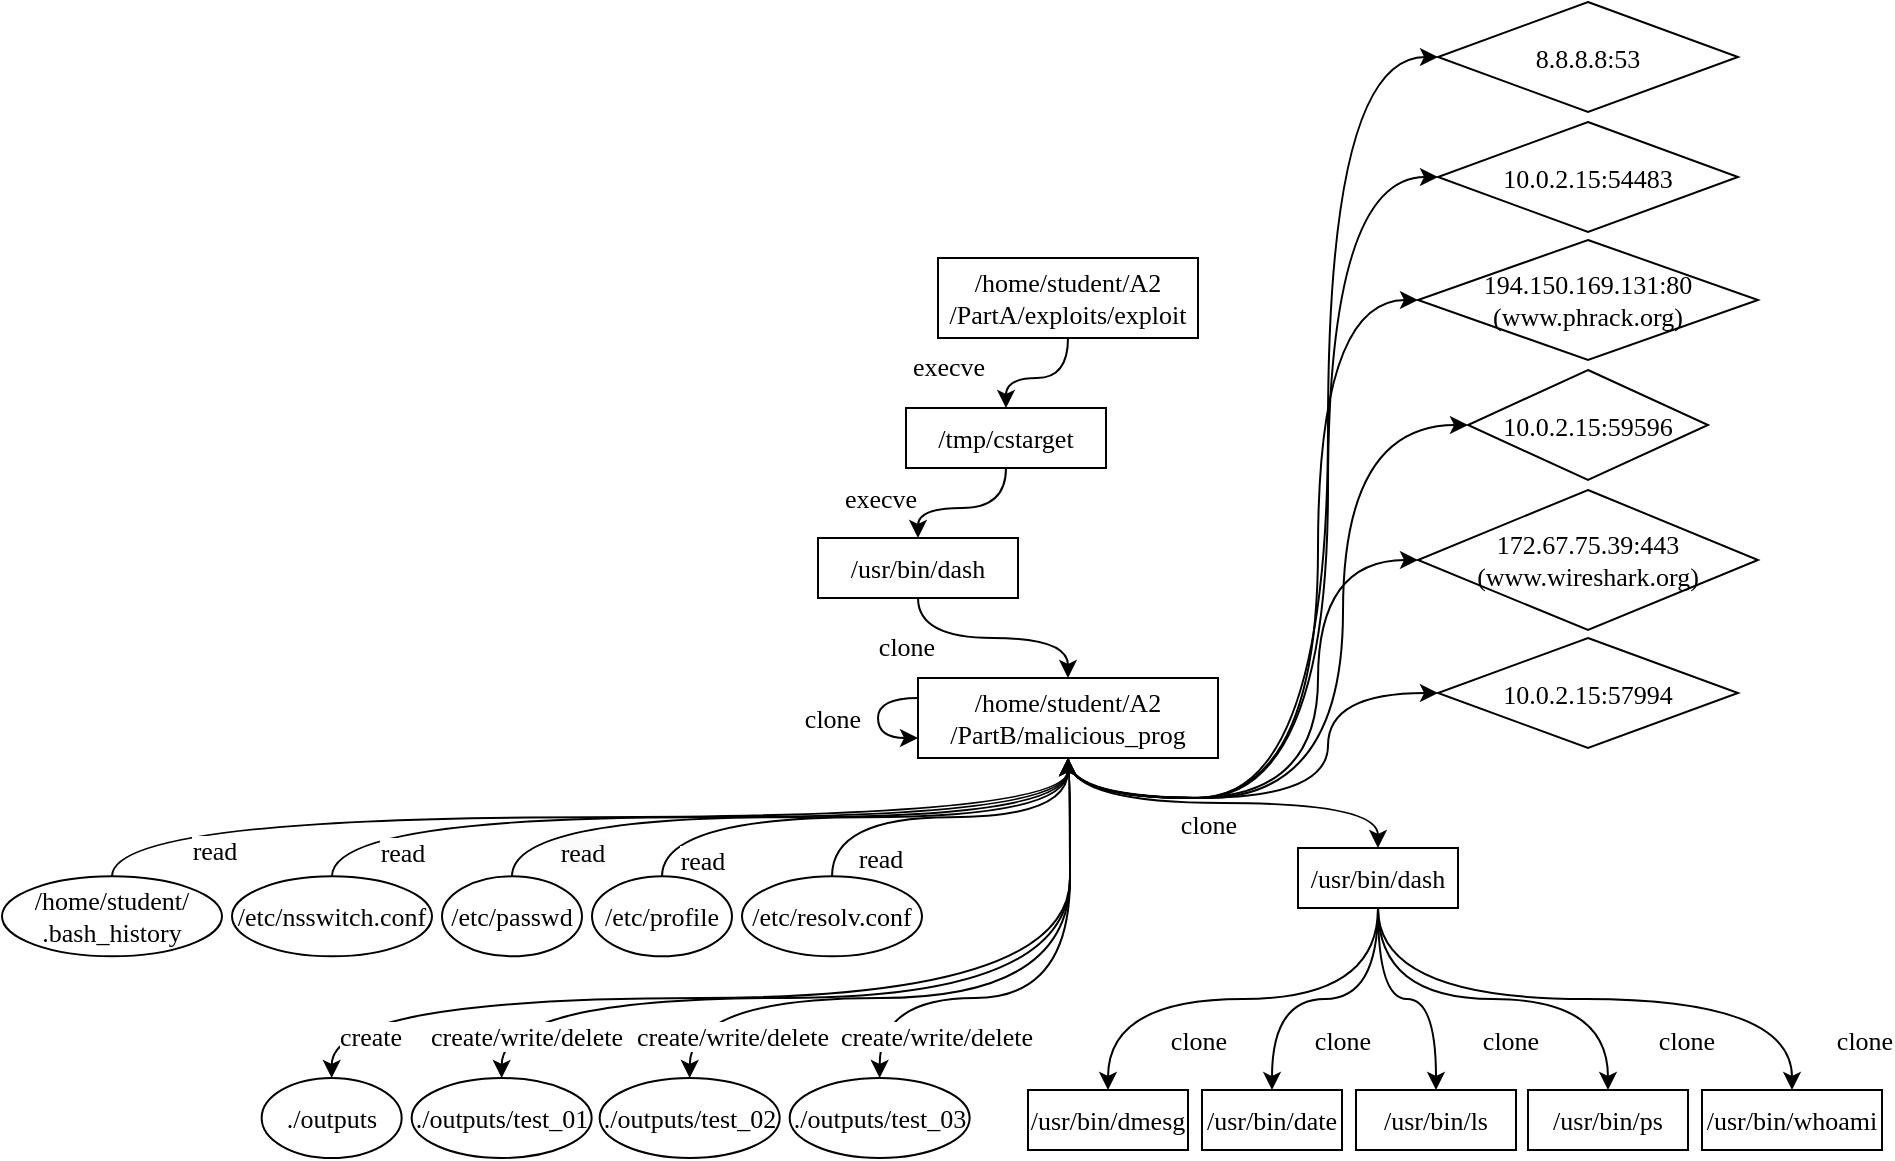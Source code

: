 <mxfile version="24.7.16">
  <diagram name="第 1 页" id="R42Pq4_11sQYMbeTWtZr">
    <mxGraphModel dx="1782" dy="485" grid="1" gridSize="10" guides="1" tooltips="1" connect="1" arrows="1" fold="1" page="1" pageScale="1" pageWidth="827" pageHeight="1169" math="0" shadow="0">
      <root>
        <mxCell id="0" />
        <mxCell id="1" parent="0" />
        <mxCell id="soX6ATtbK1rWT_qVsWqm-25" style="edgeStyle=orthogonalEdgeStyle;rounded=0;orthogonalLoop=1;jettySize=auto;html=1;exitX=0.5;exitY=1;exitDx=0;exitDy=0;entryX=0.5;entryY=0;entryDx=0;entryDy=0;curved=1;fontFamily=Times New Roman;fontSize=13;" edge="1" parent="1" source="soX6ATtbK1rWT_qVsWqm-1" target="soX6ATtbK1rWT_qVsWqm-22">
          <mxGeometry relative="1" as="geometry">
            <Array as="points">
              <mxPoint x="446" y="880" />
              <mxPoint x="351" y="880" />
            </Array>
          </mxGeometry>
        </mxCell>
        <mxCell id="soX6ATtbK1rWT_qVsWqm-38" value="&lt;span style=&quot;font-size: 13px;&quot;&gt;create/write/delete&lt;/span&gt;" style="edgeLabel;html=1;align=center;verticalAlign=middle;resizable=0;points=[];fontFamily=Times New Roman;fontSize=13;" vertex="1" connectable="0" parent="soX6ATtbK1rWT_qVsWqm-25">
          <mxGeometry x="0.617" y="3" relative="1" as="geometry">
            <mxPoint x="19" y="16" as="offset" />
          </mxGeometry>
        </mxCell>
        <mxCell id="soX6ATtbK1rWT_qVsWqm-30" style="edgeStyle=orthogonalEdgeStyle;rounded=0;orthogonalLoop=1;jettySize=auto;html=1;exitX=0.5;exitY=1;exitDx=0;exitDy=0;entryX=0.5;entryY=0;entryDx=0;entryDy=0;curved=1;fontFamily=Times New Roman;fontSize=13;" edge="1" parent="1" source="soX6ATtbK1rWT_qVsWqm-1" target="soX6ATtbK1rWT_qVsWqm-29">
          <mxGeometry relative="1" as="geometry" />
        </mxCell>
        <mxCell id="soX6ATtbK1rWT_qVsWqm-31" value="&lt;span style=&quot;font-size: 13px;&quot;&gt;clone&lt;/span&gt;" style="edgeLabel;html=1;align=center;verticalAlign=middle;resizable=0;points=[];fontFamily=Times New Roman;fontSize=13;" vertex="1" connectable="0" parent="soX6ATtbK1rWT_qVsWqm-30">
          <mxGeometry x="0.252" relative="1" as="geometry">
            <mxPoint x="-33" y="10" as="offset" />
          </mxGeometry>
        </mxCell>
        <mxCell id="soX6ATtbK1rWT_qVsWqm-48" style="edgeStyle=orthogonalEdgeStyle;rounded=0;orthogonalLoop=1;jettySize=auto;html=1;exitX=0.5;exitY=1;exitDx=0;exitDy=0;curved=1;fontFamily=Times New Roman;fontSize=13;startArrow=classic;startFill=1;endArrow=none;endFill=0;" edge="1" parent="1" source="soX6ATtbK1rWT_qVsWqm-1" target="soX6ATtbK1rWT_qVsWqm-47">
          <mxGeometry relative="1" as="geometry" />
        </mxCell>
        <mxCell id="soX6ATtbK1rWT_qVsWqm-50" value="read" style="edgeLabel;html=1;align=center;verticalAlign=middle;resizable=0;points=[];fontFamily=Times New Roman;fontSize=13;" vertex="1" connectable="0" parent="soX6ATtbK1rWT_qVsWqm-48">
          <mxGeometry x="0.546" y="9" relative="1" as="geometry">
            <mxPoint x="13" y="11" as="offset" />
          </mxGeometry>
        </mxCell>
        <mxCell id="soX6ATtbK1rWT_qVsWqm-52" style="edgeStyle=orthogonalEdgeStyle;rounded=0;orthogonalLoop=1;jettySize=auto;html=1;exitX=0.5;exitY=1;exitDx=0;exitDy=0;entryX=0.5;entryY=0;entryDx=0;entryDy=0;curved=1;fontFamily=Times New Roman;fontSize=13;startArrow=classic;startFill=1;endArrow=none;endFill=0;" edge="1" parent="1" source="soX6ATtbK1rWT_qVsWqm-1" target="soX6ATtbK1rWT_qVsWqm-51">
          <mxGeometry relative="1" as="geometry" />
        </mxCell>
        <mxCell id="soX6ATtbK1rWT_qVsWqm-57" value="read" style="edgeLabel;html=1;align=center;verticalAlign=middle;resizable=0;points=[];fontFamily=Times New Roman;fontSize=13;" vertex="1" connectable="0" parent="soX6ATtbK1rWT_qVsWqm-52">
          <mxGeometry x="0.894" y="22" relative="1" as="geometry">
            <mxPoint x="-2" y="5" as="offset" />
          </mxGeometry>
        </mxCell>
        <mxCell id="soX6ATtbK1rWT_qVsWqm-55" style="edgeStyle=orthogonalEdgeStyle;rounded=0;orthogonalLoop=1;jettySize=auto;html=1;exitX=0.5;exitY=1;exitDx=0;exitDy=0;curved=1;fontFamily=Times New Roman;fontSize=13;startArrow=classic;startFill=1;endArrow=none;endFill=0;" edge="1" parent="1" source="soX6ATtbK1rWT_qVsWqm-1" target="soX6ATtbK1rWT_qVsWqm-54">
          <mxGeometry relative="1" as="geometry" />
        </mxCell>
        <mxCell id="soX6ATtbK1rWT_qVsWqm-58" value="read" style="edgeLabel;html=1;align=center;verticalAlign=middle;resizable=0;points=[];fontFamily=Times New Roman;fontSize=13;" vertex="1" connectable="0" parent="soX6ATtbK1rWT_qVsWqm-55">
          <mxGeometry x="0.725" y="24" relative="1" as="geometry">
            <mxPoint x="7" y="-8" as="offset" />
          </mxGeometry>
        </mxCell>
        <mxCell id="soX6ATtbK1rWT_qVsWqm-66" style="edgeStyle=orthogonalEdgeStyle;rounded=0;orthogonalLoop=1;jettySize=auto;html=1;exitX=0.5;exitY=1;exitDx=0;exitDy=0;entryX=0.5;entryY=0;entryDx=0;entryDy=0;curved=1;fontFamily=Times New Roman;fontSize=13;startArrow=classic;startFill=1;endArrow=none;endFill=0;" edge="1" parent="1" source="soX6ATtbK1rWT_qVsWqm-1" target="soX6ATtbK1rWT_qVsWqm-65">
          <mxGeometry relative="1" as="geometry" />
        </mxCell>
        <mxCell id="soX6ATtbK1rWT_qVsWqm-75" value="&lt;span style=&quot;font-size: 13px; background-color: rgb(251, 251, 251);&quot;&gt;read&lt;/span&gt;" style="edgeLabel;html=1;align=center;verticalAlign=middle;resizable=0;points=[];fontSize=13;fontFamily=Times New Roman;" vertex="1" connectable="0" parent="soX6ATtbK1rWT_qVsWqm-66">
          <mxGeometry x="0.949" y="11" relative="1" as="geometry">
            <mxPoint x="24" y="-4" as="offset" />
          </mxGeometry>
        </mxCell>
        <mxCell id="soX6ATtbK1rWT_qVsWqm-76" style="edgeStyle=orthogonalEdgeStyle;rounded=0;orthogonalLoop=1;jettySize=auto;html=1;exitX=0.5;exitY=1;exitDx=0;exitDy=0;entryX=0.5;entryY=0;entryDx=0;entryDy=0;curved=1;fontSize=13;fontFamily=Times New Roman;startArrow=classic;startFill=1;endArrow=none;endFill=0;" edge="1" parent="1" source="soX6ATtbK1rWT_qVsWqm-1" target="soX6ATtbK1rWT_qVsWqm-74">
          <mxGeometry relative="1" as="geometry" />
        </mxCell>
        <mxCell id="soX6ATtbK1rWT_qVsWqm-77" value="&lt;font style=&quot;font-size: 13px;&quot;&gt;read&lt;/font&gt;" style="edgeLabel;html=1;align=center;verticalAlign=middle;resizable=0;points=[];fontSize=13;fontFamily=Times New Roman;" vertex="1" connectable="0" parent="soX6ATtbK1rWT_qVsWqm-76">
          <mxGeometry x="0.934" y="1" relative="1" as="geometry">
            <mxPoint x="34" y="2" as="offset" />
          </mxGeometry>
        </mxCell>
        <mxCell id="soX6ATtbK1rWT_qVsWqm-80" style="edgeStyle=orthogonalEdgeStyle;rounded=0;orthogonalLoop=1;jettySize=auto;html=1;exitX=0.5;exitY=1;exitDx=0;exitDy=0;curved=1;fontFamily=Times New Roman;fontSize=13;" edge="1" parent="1" source="soX6ATtbK1rWT_qVsWqm-1" target="soX6ATtbK1rWT_qVsWqm-21">
          <mxGeometry relative="1" as="geometry">
            <Array as="points">
              <mxPoint x="446" y="880" />
              <mxPoint x="256" y="880" />
            </Array>
          </mxGeometry>
        </mxCell>
        <mxCell id="soX6ATtbK1rWT_qVsWqm-108" value="&lt;span style=&quot;font-family: &amp;quot;Times New Roman&amp;quot;; font-size: 13px;&quot;&gt;create/write/delete&lt;/span&gt;" style="edgeLabel;html=1;align=center;verticalAlign=middle;resizable=0;points=[];" vertex="1" connectable="0" parent="soX6ATtbK1rWT_qVsWqm-80">
          <mxGeometry x="0.871" y="6" relative="1" as="geometry">
            <mxPoint x="15" y="1" as="offset" />
          </mxGeometry>
        </mxCell>
        <mxCell id="soX6ATtbK1rWT_qVsWqm-81" style="edgeStyle=orthogonalEdgeStyle;rounded=0;orthogonalLoop=1;jettySize=auto;html=1;exitX=0.5;exitY=1;exitDx=0;exitDy=0;entryX=0.5;entryY=0;entryDx=0;entryDy=0;curved=1;fontFamily=Times New Roman;fontSize=13;" edge="1" parent="1" source="soX6ATtbK1rWT_qVsWqm-1" target="soX6ATtbK1rWT_qVsWqm-2">
          <mxGeometry relative="1" as="geometry">
            <Array as="points">
              <mxPoint x="446" y="880" />
              <mxPoint x="162" y="880" />
            </Array>
          </mxGeometry>
        </mxCell>
        <mxCell id="soX6ATtbK1rWT_qVsWqm-107" value="&lt;span style=&quot;font-family: &amp;quot;Times New Roman&amp;quot;; font-size: 13px;&quot;&gt;create/write/delete&lt;/span&gt;" style="edgeLabel;html=1;align=center;verticalAlign=middle;resizable=0;points=[];" vertex="1" connectable="0" parent="soX6ATtbK1rWT_qVsWqm-81">
          <mxGeometry x="0.902" y="14" relative="1" as="geometry">
            <mxPoint x="-2" as="offset" />
          </mxGeometry>
        </mxCell>
        <mxCell id="soX6ATtbK1rWT_qVsWqm-82" style="edgeStyle=orthogonalEdgeStyle;rounded=0;orthogonalLoop=1;jettySize=auto;html=1;exitX=0.5;exitY=1;exitDx=0;exitDy=0;entryX=0.5;entryY=0;entryDx=0;entryDy=0;curved=1;fontFamily=Times New Roman;fontSize=13;" edge="1" parent="1" source="soX6ATtbK1rWT_qVsWqm-1" target="soX6ATtbK1rWT_qVsWqm-26">
          <mxGeometry relative="1" as="geometry">
            <Array as="points">
              <mxPoint x="446" y="880" />
              <mxPoint x="77" y="880" />
            </Array>
          </mxGeometry>
        </mxCell>
        <mxCell id="soX6ATtbK1rWT_qVsWqm-89" value="&lt;font style=&quot;font-size: 13px;&quot;&gt;create&lt;/font&gt;" style="edgeLabel;html=1;align=center;verticalAlign=middle;resizable=0;points=[];fontFamily=Times New Roman;fontSize=13;" vertex="1" connectable="0" parent="soX6ATtbK1rWT_qVsWqm-82">
          <mxGeometry x="0.92" y="19" relative="1" as="geometry">
            <mxPoint as="offset" />
          </mxGeometry>
        </mxCell>
        <mxCell id="soX6ATtbK1rWT_qVsWqm-90" style="edgeStyle=orthogonalEdgeStyle;rounded=0;orthogonalLoop=1;jettySize=auto;html=1;exitX=0.5;exitY=1;exitDx=0;exitDy=0;entryX=0;entryY=0.5;entryDx=0;entryDy=0;curved=1;" edge="1" parent="1" source="soX6ATtbK1rWT_qVsWqm-1" target="soX6ATtbK1rWT_qVsWqm-87">
          <mxGeometry relative="1" as="geometry" />
        </mxCell>
        <mxCell id="soX6ATtbK1rWT_qVsWqm-91" style="edgeStyle=orthogonalEdgeStyle;rounded=0;orthogonalLoop=1;jettySize=auto;html=1;exitX=0.5;exitY=1;exitDx=0;exitDy=0;entryX=0;entryY=0.5;entryDx=0;entryDy=0;curved=1;" edge="1" parent="1" source="soX6ATtbK1rWT_qVsWqm-1" target="soX6ATtbK1rWT_qVsWqm-88">
          <mxGeometry relative="1" as="geometry" />
        </mxCell>
        <mxCell id="soX6ATtbK1rWT_qVsWqm-95" style="edgeStyle=orthogonalEdgeStyle;rounded=0;orthogonalLoop=1;jettySize=auto;html=1;exitX=0.5;exitY=1;exitDx=0;exitDy=0;entryX=0;entryY=0.5;entryDx=0;entryDy=0;curved=1;" edge="1" parent="1" source="soX6ATtbK1rWT_qVsWqm-1" target="soX6ATtbK1rWT_qVsWqm-94">
          <mxGeometry relative="1" as="geometry" />
        </mxCell>
        <mxCell id="soX6ATtbK1rWT_qVsWqm-101" style="edgeStyle=orthogonalEdgeStyle;rounded=0;orthogonalLoop=1;jettySize=auto;html=1;exitX=0.5;exitY=1;exitDx=0;exitDy=0;entryX=0;entryY=0.5;entryDx=0;entryDy=0;curved=1;" edge="1" parent="1" source="soX6ATtbK1rWT_qVsWqm-1" target="soX6ATtbK1rWT_qVsWqm-100">
          <mxGeometry relative="1" as="geometry" />
        </mxCell>
        <mxCell id="soX6ATtbK1rWT_qVsWqm-105" style="edgeStyle=orthogonalEdgeStyle;rounded=0;orthogonalLoop=1;jettySize=auto;html=1;exitX=0.5;exitY=1;exitDx=0;exitDy=0;entryX=0;entryY=0.5;entryDx=0;entryDy=0;curved=1;" edge="1" parent="1" source="soX6ATtbK1rWT_qVsWqm-1" target="soX6ATtbK1rWT_qVsWqm-103">
          <mxGeometry relative="1" as="geometry" />
        </mxCell>
        <mxCell id="soX6ATtbK1rWT_qVsWqm-106" style="edgeStyle=orthogonalEdgeStyle;rounded=0;orthogonalLoop=1;jettySize=auto;html=1;exitX=0.5;exitY=1;exitDx=0;exitDy=0;entryX=0;entryY=0.5;entryDx=0;entryDy=0;curved=1;" edge="1" parent="1" source="soX6ATtbK1rWT_qVsWqm-1" target="soX6ATtbK1rWT_qVsWqm-104">
          <mxGeometry relative="1" as="geometry" />
        </mxCell>
        <mxCell id="soX6ATtbK1rWT_qVsWqm-1" value="&lt;font style=&quot;font-size: 13px;&quot;&gt;/home/student/A2&lt;br style=&quot;font-size: 13px;&quot;&gt;&lt;span style=&quot;background-color: initial; font-size: 13px;&quot;&gt;/PartB/&lt;/span&gt;malicious_prog&lt;/font&gt;" style="rounded=0;whiteSpace=wrap;html=1;fontFamily=Times New Roman;fontSize=13;" vertex="1" parent="1">
          <mxGeometry x="370" y="720" width="150" height="40" as="geometry" />
        </mxCell>
        <mxCell id="soX6ATtbK1rWT_qVsWqm-2" value="&lt;font style=&quot;font-size: 13px;&quot;&gt;./outputs&lt;/font&gt;&lt;span style=&quot;background-color: initial; font-size: 13px;&quot;&gt;/test_01&lt;/span&gt;" style="ellipse;whiteSpace=wrap;html=1;fontFamily=Times New Roman;fontSize=13;" vertex="1" parent="1">
          <mxGeometry x="116.83" y="920" width="90" height="40" as="geometry" />
        </mxCell>
        <mxCell id="soX6ATtbK1rWT_qVsWqm-7" style="rounded=0;orthogonalLoop=1;jettySize=auto;html=1;exitX=0.5;exitY=1;exitDx=0;exitDy=0;entryX=0.5;entryY=0;entryDx=0;entryDy=0;edgeStyle=orthogonalEdgeStyle;curved=1;fontFamily=Times New Roman;fontSize=13;" edge="1" parent="1" source="soX6ATtbK1rWT_qVsWqm-4" target="soX6ATtbK1rWT_qVsWqm-5">
          <mxGeometry relative="1" as="geometry" />
        </mxCell>
        <mxCell id="soX6ATtbK1rWT_qVsWqm-8" value="&lt;font style=&quot;font-size: 13px;&quot;&gt;execve&lt;/font&gt;" style="edgeLabel;html=1;align=center;verticalAlign=middle;resizable=0;points=[];fontFamily=Times New Roman;fontSize=13;" vertex="1" connectable="0" parent="soX6ATtbK1rWT_qVsWqm-7">
          <mxGeometry x="-0.169" relative="1" as="geometry">
            <mxPoint x="-53" y="-6" as="offset" />
          </mxGeometry>
        </mxCell>
        <mxCell id="soX6ATtbK1rWT_qVsWqm-4" value="&lt;font style=&quot;font-size: 13px;&quot;&gt;/home/student/A2&lt;/font&gt;&lt;div style=&quot;font-size: 13px;&quot;&gt;&lt;font style=&quot;font-size: 13px;&quot;&gt;/PartA/exploits/exploit&lt;/font&gt;&lt;/div&gt;" style="rounded=0;whiteSpace=wrap;html=1;fontFamily=Times New Roman;fontSize=13;" vertex="1" parent="1">
          <mxGeometry x="380" y="510" width="130" height="40" as="geometry" />
        </mxCell>
        <mxCell id="soX6ATtbK1rWT_qVsWqm-5" value="&lt;font style=&quot;font-size: 13px;&quot;&gt;/tmp/cstarget&lt;/font&gt;" style="rounded=0;whiteSpace=wrap;html=1;fontFamily=Times New Roman;fontSize=13;" vertex="1" parent="1">
          <mxGeometry x="364" y="585" width="100" height="30" as="geometry" />
        </mxCell>
        <mxCell id="soX6ATtbK1rWT_qVsWqm-18" style="edgeStyle=orthogonalEdgeStyle;rounded=0;orthogonalLoop=1;jettySize=auto;html=1;exitX=0.5;exitY=1;exitDx=0;exitDy=0;entryX=0.5;entryY=0;entryDx=0;entryDy=0;curved=1;fontFamily=Times New Roman;fontSize=13;" edge="1" parent="1" source="soX6ATtbK1rWT_qVsWqm-5" target="soX6ATtbK1rWT_qVsWqm-15">
          <mxGeometry relative="1" as="geometry" />
        </mxCell>
        <mxCell id="soX6ATtbK1rWT_qVsWqm-84" value="&lt;font style=&quot;font-size: 13px;&quot;&gt;execve&lt;/font&gt;" style="edgeLabel;html=1;align=center;verticalAlign=middle;resizable=0;points=[];fontFamily=Times New Roman;fontSize=13;" vertex="1" connectable="0" parent="soX6ATtbK1rWT_qVsWqm-18">
          <mxGeometry x="-0.063" y="-2" relative="1" as="geometry">
            <mxPoint x="-46" y="-3" as="offset" />
          </mxGeometry>
        </mxCell>
        <mxCell id="soX6ATtbK1rWT_qVsWqm-16" style="edgeStyle=orthogonalEdgeStyle;rounded=0;orthogonalLoop=1;jettySize=auto;html=1;exitX=0.5;exitY=1;exitDx=0;exitDy=0;entryX=0.5;entryY=0;entryDx=0;entryDy=0;curved=1;fontFamily=Times New Roman;fontSize=13;" edge="1" parent="1" source="soX6ATtbK1rWT_qVsWqm-15" target="soX6ATtbK1rWT_qVsWqm-1">
          <mxGeometry relative="1" as="geometry" />
        </mxCell>
        <mxCell id="soX6ATtbK1rWT_qVsWqm-17" value="&lt;font style=&quot;font-size: 13px;&quot;&gt;clone&lt;/font&gt;" style="edgeLabel;html=1;align=center;verticalAlign=middle;resizable=0;points=[];fontFamily=Times New Roman;fontSize=13;" vertex="1" connectable="0" parent="soX6ATtbK1rWT_qVsWqm-16">
          <mxGeometry x="-0.253" y="-1" relative="1" as="geometry">
            <mxPoint x="-29" y="3" as="offset" />
          </mxGeometry>
        </mxCell>
        <mxCell id="soX6ATtbK1rWT_qVsWqm-15" value="/usr/bin/dash" style="rounded=0;whiteSpace=wrap;html=1;fontFamily=Times New Roman;fontSize=13;" vertex="1" parent="1">
          <mxGeometry x="320" y="650" width="100" height="30" as="geometry" />
        </mxCell>
        <mxCell id="soX6ATtbK1rWT_qVsWqm-21" value="&lt;font style=&quot;font-size: 13px;&quot;&gt;./outputs/test_02&lt;/font&gt;" style="ellipse;whiteSpace=wrap;html=1;fontFamily=Times New Roman;fontSize=13;" vertex="1" parent="1">
          <mxGeometry x="210.83" y="920" width="90" height="40" as="geometry" />
        </mxCell>
        <mxCell id="soX6ATtbK1rWT_qVsWqm-22" value="&lt;font style=&quot;font-size: 13px;&quot;&gt;./outputs/test_03&lt;/font&gt;" style="ellipse;whiteSpace=wrap;html=1;fontFamily=Times New Roman;fontSize=13;" vertex="1" parent="1">
          <mxGeometry x="305.83" y="920" width="90" height="40" as="geometry" />
        </mxCell>
        <mxCell id="soX6ATtbK1rWT_qVsWqm-26" value="&lt;font style=&quot;font-size: 13px;&quot;&gt;./outputs&lt;/font&gt;" style="ellipse;whiteSpace=wrap;html=1;fontFamily=Times New Roman;fontSize=13;" vertex="1" parent="1">
          <mxGeometry x="41.83" y="920" width="70" height="40" as="geometry" />
        </mxCell>
        <mxCell id="soX6ATtbK1rWT_qVsWqm-40" style="edgeStyle=orthogonalEdgeStyle;rounded=0;orthogonalLoop=1;jettySize=auto;html=1;exitX=0.5;exitY=1;exitDx=0;exitDy=0;entryX=0.5;entryY=0;entryDx=0;entryDy=0;curved=1;fontFamily=Times New Roman;fontSize=13;" edge="1" parent="1" source="soX6ATtbK1rWT_qVsWqm-29" target="soX6ATtbK1rWT_qVsWqm-39">
          <mxGeometry relative="1" as="geometry" />
        </mxCell>
        <mxCell id="soX6ATtbK1rWT_qVsWqm-41" value="&lt;font style=&quot;font-size: 13px;&quot;&gt;clone&lt;/font&gt;" style="edgeLabel;html=1;align=center;verticalAlign=middle;resizable=0;points=[];fontFamily=Times New Roman;fontSize=13;" vertex="1" connectable="0" parent="soX6ATtbK1rWT_qVsWqm-40">
          <mxGeometry x="0.29" relative="1" as="geometry">
            <mxPoint x="10" y="20" as="offset" />
          </mxGeometry>
        </mxCell>
        <mxCell id="soX6ATtbK1rWT_qVsWqm-44" style="edgeStyle=orthogonalEdgeStyle;rounded=0;orthogonalLoop=1;jettySize=auto;html=1;exitX=0.5;exitY=1;exitDx=0;exitDy=0;entryX=0.5;entryY=0;entryDx=0;entryDy=0;curved=1;fontFamily=Times New Roman;fontSize=13;" edge="1" parent="1" source="soX6ATtbK1rWT_qVsWqm-29" target="soX6ATtbK1rWT_qVsWqm-43">
          <mxGeometry relative="1" as="geometry" />
        </mxCell>
        <mxCell id="soX6ATtbK1rWT_qVsWqm-59" value="clone" style="edgeLabel;html=1;align=center;verticalAlign=middle;resizable=0;points=[];fontFamily=Times New Roman;fontSize=13;" vertex="1" connectable="0" parent="soX6ATtbK1rWT_qVsWqm-44">
          <mxGeometry x="-0.147" y="-2" relative="1" as="geometry">
            <mxPoint x="-2" y="22" as="offset" />
          </mxGeometry>
        </mxCell>
        <mxCell id="soX6ATtbK1rWT_qVsWqm-60" style="edgeStyle=orthogonalEdgeStyle;rounded=0;orthogonalLoop=1;jettySize=auto;html=1;exitX=0.5;exitY=1;exitDx=0;exitDy=0;entryX=0.5;entryY=0;entryDx=0;entryDy=0;curved=1;fontFamily=Times New Roman;fontSize=13;" edge="1" parent="1" source="soX6ATtbK1rWT_qVsWqm-29" target="soX6ATtbK1rWT_qVsWqm-45">
          <mxGeometry relative="1" as="geometry" />
        </mxCell>
        <mxCell id="soX6ATtbK1rWT_qVsWqm-61" value="clone" style="edgeLabel;html=1;align=center;verticalAlign=middle;resizable=0;points=[];fontFamily=Times New Roman;fontSize=13;" vertex="1" connectable="0" parent="soX6ATtbK1rWT_qVsWqm-60">
          <mxGeometry x="0.225" y="1" relative="1" as="geometry">
            <mxPoint x="38" y="21" as="offset" />
          </mxGeometry>
        </mxCell>
        <mxCell id="soX6ATtbK1rWT_qVsWqm-63" style="edgeStyle=orthogonalEdgeStyle;rounded=0;orthogonalLoop=1;jettySize=auto;html=1;exitX=0.5;exitY=1;exitDx=0;exitDy=0;entryX=0.5;entryY=0;entryDx=0;entryDy=0;curved=1;fontFamily=Times New Roman;fontSize=13;" edge="1" parent="1" source="soX6ATtbK1rWT_qVsWqm-29" target="soX6ATtbK1rWT_qVsWqm-62">
          <mxGeometry relative="1" as="geometry" />
        </mxCell>
        <mxCell id="soX6ATtbK1rWT_qVsWqm-68" value="clone" style="edgeLabel;html=1;align=center;verticalAlign=middle;resizable=0;points=[];fontFamily=Times New Roman;fontSize=13;" vertex="1" connectable="0" parent="soX6ATtbK1rWT_qVsWqm-63">
          <mxGeometry x="0.21" y="3" relative="1" as="geometry">
            <mxPoint x="75" y="23" as="offset" />
          </mxGeometry>
        </mxCell>
        <mxCell id="soX6ATtbK1rWT_qVsWqm-69" style="edgeStyle=orthogonalEdgeStyle;rounded=0;orthogonalLoop=1;jettySize=auto;html=1;exitX=0.5;exitY=1;exitDx=0;exitDy=0;entryX=0.5;entryY=0;entryDx=0;entryDy=0;curved=1;fontFamily=Times New Roman;fontSize=13;" edge="1" parent="1" source="soX6ATtbK1rWT_qVsWqm-29" target="soX6ATtbK1rWT_qVsWqm-64">
          <mxGeometry relative="1" as="geometry" />
        </mxCell>
        <mxCell id="soX6ATtbK1rWT_qVsWqm-70" value="clone" style="edgeLabel;html=1;align=center;verticalAlign=middle;resizable=0;points=[];fontFamily=Times New Roman;fontSize=13;" vertex="1" connectable="0" parent="soX6ATtbK1rWT_qVsWqm-69">
          <mxGeometry x="0.391" y="1" relative="1" as="geometry">
            <mxPoint x="81" y="21" as="offset" />
          </mxGeometry>
        </mxCell>
        <mxCell id="soX6ATtbK1rWT_qVsWqm-29" value="&lt;font style=&quot;font-size: 13px;&quot;&gt;/usr/bin/dash&lt;/font&gt;" style="rounded=0;whiteSpace=wrap;html=1;fontFamily=Times New Roman;fontSize=13;" vertex="1" parent="1">
          <mxGeometry x="560" y="805" width="80" height="30" as="geometry" />
        </mxCell>
        <mxCell id="soX6ATtbK1rWT_qVsWqm-39" value="&lt;font style=&quot;font-size: 13px;&quot;&gt;/usr/bin/dmesg&lt;/font&gt;" style="rounded=0;whiteSpace=wrap;html=1;fontFamily=Times New Roman;fontSize=13;" vertex="1" parent="1">
          <mxGeometry x="425" y="926" width="80" height="30" as="geometry" />
        </mxCell>
        <mxCell id="soX6ATtbK1rWT_qVsWqm-43" value="&lt;font style=&quot;font-size: 13px;&quot;&gt;/usr/bin/date&lt;/font&gt;" style="rounded=0;whiteSpace=wrap;html=1;fontFamily=Times New Roman;fontSize=13;" vertex="1" parent="1">
          <mxGeometry x="512" y="926" width="70" height="30" as="geometry" />
        </mxCell>
        <mxCell id="soX6ATtbK1rWT_qVsWqm-45" value="&lt;font style=&quot;font-size: 13px;&quot;&gt;/usr/bin/ls&lt;/font&gt;" style="rounded=0;whiteSpace=wrap;html=1;fontFamily=Times New Roman;fontSize=13;" vertex="1" parent="1">
          <mxGeometry x="589" y="926" width="80" height="30" as="geometry" />
        </mxCell>
        <mxCell id="soX6ATtbK1rWT_qVsWqm-47" value="&lt;p class=&quot;MsoNormal&quot; style=&quot;font-size: 13px;&quot;&gt;&lt;span style=&quot;font-size: 13px;&quot;&gt;/etc/resolv.conf&lt;/span&gt;&lt;/p&gt;" style="ellipse;whiteSpace=wrap;html=1;fontFamily=Times New Roman;fontSize=13;" vertex="1" parent="1">
          <mxGeometry x="282" y="819.18" width="90" height="40" as="geometry" />
        </mxCell>
        <mxCell id="soX6ATtbK1rWT_qVsWqm-51" value="&lt;p class=&quot;MsoNormal&quot; style=&quot;font-size: 13px;&quot;&gt;&lt;span style=&quot;font-size: 13px;&quot;&gt;&lt;font style=&quot;font-size: 13px;&quot;&gt;/etc/profile&lt;/font&gt;&lt;/span&gt;&lt;/p&gt;" style="ellipse;whiteSpace=wrap;html=1;fontFamily=Times New Roman;fontSize=13;" vertex="1" parent="1">
          <mxGeometry x="207" y="819.18" width="70" height="40" as="geometry" />
        </mxCell>
        <mxCell id="soX6ATtbK1rWT_qVsWqm-54" value="&lt;p class=&quot;MsoNormal&quot; style=&quot;font-size: 13px;&quot;&gt;&lt;font style=&quot;font-size: 13px;&quot;&gt;&lt;span style=&quot;text-align: left; font-size: 13px;&quot;&gt;/home/student/&lt;br style=&quot;font-size: 13px;&quot;&gt;&lt;/span&gt;&lt;/font&gt;&lt;span style=&quot;background-color: initial; text-align: left; font-size: 13px;&quot;&gt;.bash_history&lt;/span&gt;&lt;/p&gt;" style="ellipse;whiteSpace=wrap;html=1;fontFamily=Times New Roman;fontSize=13;" vertex="1" parent="1">
          <mxGeometry x="-88" y="819.18" width="110" height="40" as="geometry" />
        </mxCell>
        <mxCell id="soX6ATtbK1rWT_qVsWqm-62" value="&lt;font style=&quot;font-size: 13px;&quot;&gt;/usr/bin/ps&lt;/font&gt;" style="rounded=0;whiteSpace=wrap;html=1;fontFamily=Times New Roman;fontSize=13;" vertex="1" parent="1">
          <mxGeometry x="675" y="926" width="80" height="30" as="geometry" />
        </mxCell>
        <mxCell id="soX6ATtbK1rWT_qVsWqm-64" value="&lt;font style=&quot;font-size: 13px;&quot;&gt;/usr/bin/whoami&lt;/font&gt;" style="rounded=0;whiteSpace=wrap;html=1;fontFamily=Times New Roman;fontSize=13;" vertex="1" parent="1">
          <mxGeometry x="762" y="926" width="90" height="30" as="geometry" />
        </mxCell>
        <mxCell id="soX6ATtbK1rWT_qVsWqm-65" value="&lt;p class=&quot;MsoNormal&quot; style=&quot;font-size: 13px;&quot;&gt;&lt;span style=&quot;font-size: 13px;&quot;&gt;&lt;font style=&quot;font-size: 13px;&quot;&gt;/etc/passwd&lt;/font&gt;&lt;/span&gt;&lt;/p&gt;" style="ellipse;whiteSpace=wrap;html=1;fontFamily=Times New Roman;fontSize=13;" vertex="1" parent="1">
          <mxGeometry x="132" y="819.18" width="70" height="40" as="geometry" />
        </mxCell>
        <mxCell id="soX6ATtbK1rWT_qVsWqm-74" value="&lt;p class=&quot;MsoNormal&quot; style=&quot;font-size: 13px;&quot;&gt;&lt;span style=&quot;text-align: left; font-size: 13px;&quot;&gt;&lt;font style=&quot;font-size: 13px;&quot;&gt;/etc/nsswitch.conf&lt;/font&gt;&lt;/span&gt;&lt;br style=&quot;font-size: 13px;&quot;&gt;&lt;/p&gt;" style="ellipse;whiteSpace=wrap;html=1;fontFamily=Times New Roman;fontSize=13;" vertex="1" parent="1">
          <mxGeometry x="27" y="819.18" width="100" height="40" as="geometry" />
        </mxCell>
        <mxCell id="soX6ATtbK1rWT_qVsWqm-87" value="172.67.75.39:443&lt;br&gt;&lt;div style=&quot;font-size: 13px;&quot;&gt;&lt;font style=&quot;font-size: 13px;&quot;&gt;(www.wireshark.org)&lt;/font&gt;&lt;/div&gt;" style="rhombus;whiteSpace=wrap;html=1;fontFamily=Times New Roman;fontSize=13;" vertex="1" parent="1">
          <mxGeometry x="620" y="626" width="170" height="70" as="geometry" />
        </mxCell>
        <mxCell id="soX6ATtbK1rWT_qVsWqm-88" value="10.0.2.15:59596" style="rhombus;whiteSpace=wrap;html=1;fontFamily=Times New Roman;fontSize=13;" vertex="1" parent="1">
          <mxGeometry x="645" y="566" width="120" height="55" as="geometry" />
        </mxCell>
        <mxCell id="soX6ATtbK1rWT_qVsWqm-94" value="&lt;div style=&quot;&quot;&gt;&lt;font style=&quot;&quot;&gt;194.150.169.131:80&lt;br&gt;&lt;/font&gt;&lt;/div&gt;&lt;div style=&quot;font-size: 13px;&quot;&gt;&lt;font style=&quot;font-size: 13px;&quot;&gt;(www.phrack.org)&lt;/font&gt;&lt;/div&gt;" style="rhombus;whiteSpace=wrap;html=1;fontFamily=Times New Roman;fontSize=13;" vertex="1" parent="1">
          <mxGeometry x="620" y="501" width="170" height="60" as="geometry" />
        </mxCell>
        <mxCell id="soX6ATtbK1rWT_qVsWqm-96" style="edgeStyle=orthogonalEdgeStyle;rounded=0;orthogonalLoop=1;jettySize=auto;html=1;exitX=0;exitY=0.25;exitDx=0;exitDy=0;curved=1;entryX=0;entryY=0.75;entryDx=0;entryDy=0;" edge="1" parent="1" source="soX6ATtbK1rWT_qVsWqm-1" target="soX6ATtbK1rWT_qVsWqm-1">
          <mxGeometry relative="1" as="geometry">
            <mxPoint x="370" y="760" as="targetPoint" />
            <Array as="points">
              <mxPoint x="350" y="730" />
              <mxPoint x="350" y="750" />
            </Array>
          </mxGeometry>
        </mxCell>
        <mxCell id="soX6ATtbK1rWT_qVsWqm-99" value="&lt;font style=&quot;font-size: 13px;&quot; face=&quot;Times New Roman&quot;&gt;clone&lt;/font&gt;" style="edgeLabel;html=1;align=center;verticalAlign=middle;resizable=0;points=[];" vertex="1" connectable="0" parent="soX6ATtbK1rWT_qVsWqm-96">
          <mxGeometry x="-0.032" relative="1" as="geometry">
            <mxPoint x="-23" y="1" as="offset" />
          </mxGeometry>
        </mxCell>
        <mxCell id="soX6ATtbK1rWT_qVsWqm-100" value="10.0.2.15:57994" style="rhombus;whiteSpace=wrap;html=1;fontFamily=Times New Roman;fontSize=13;" vertex="1" parent="1">
          <mxGeometry x="630" y="700" width="150" height="55" as="geometry" />
        </mxCell>
        <mxCell id="soX6ATtbK1rWT_qVsWqm-103" value="10.0.2.15:54483" style="rhombus;whiteSpace=wrap;html=1;fontFamily=Times New Roman;fontSize=13;" vertex="1" parent="1">
          <mxGeometry x="630" y="442" width="150" height="55" as="geometry" />
        </mxCell>
        <mxCell id="soX6ATtbK1rWT_qVsWqm-104" value="8.8.8.8:53" style="rhombus;whiteSpace=wrap;html=1;fontFamily=Times New Roman;fontSize=13;" vertex="1" parent="1">
          <mxGeometry x="630" y="382" width="150" height="55" as="geometry" />
        </mxCell>
      </root>
    </mxGraphModel>
  </diagram>
</mxfile>
